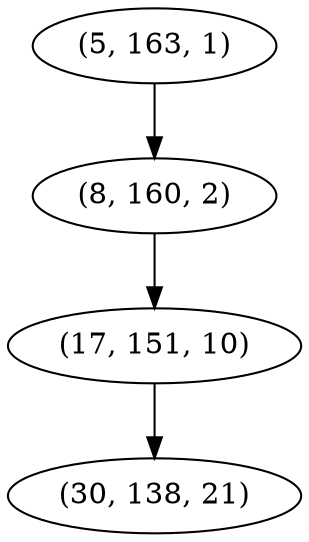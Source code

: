digraph tree {
    "(5, 163, 1)";
    "(8, 160, 2)";
    "(17, 151, 10)";
    "(30, 138, 21)";
    "(5, 163, 1)" -> "(8, 160, 2)";
    "(8, 160, 2)" -> "(17, 151, 10)";
    "(17, 151, 10)" -> "(30, 138, 21)";
}
